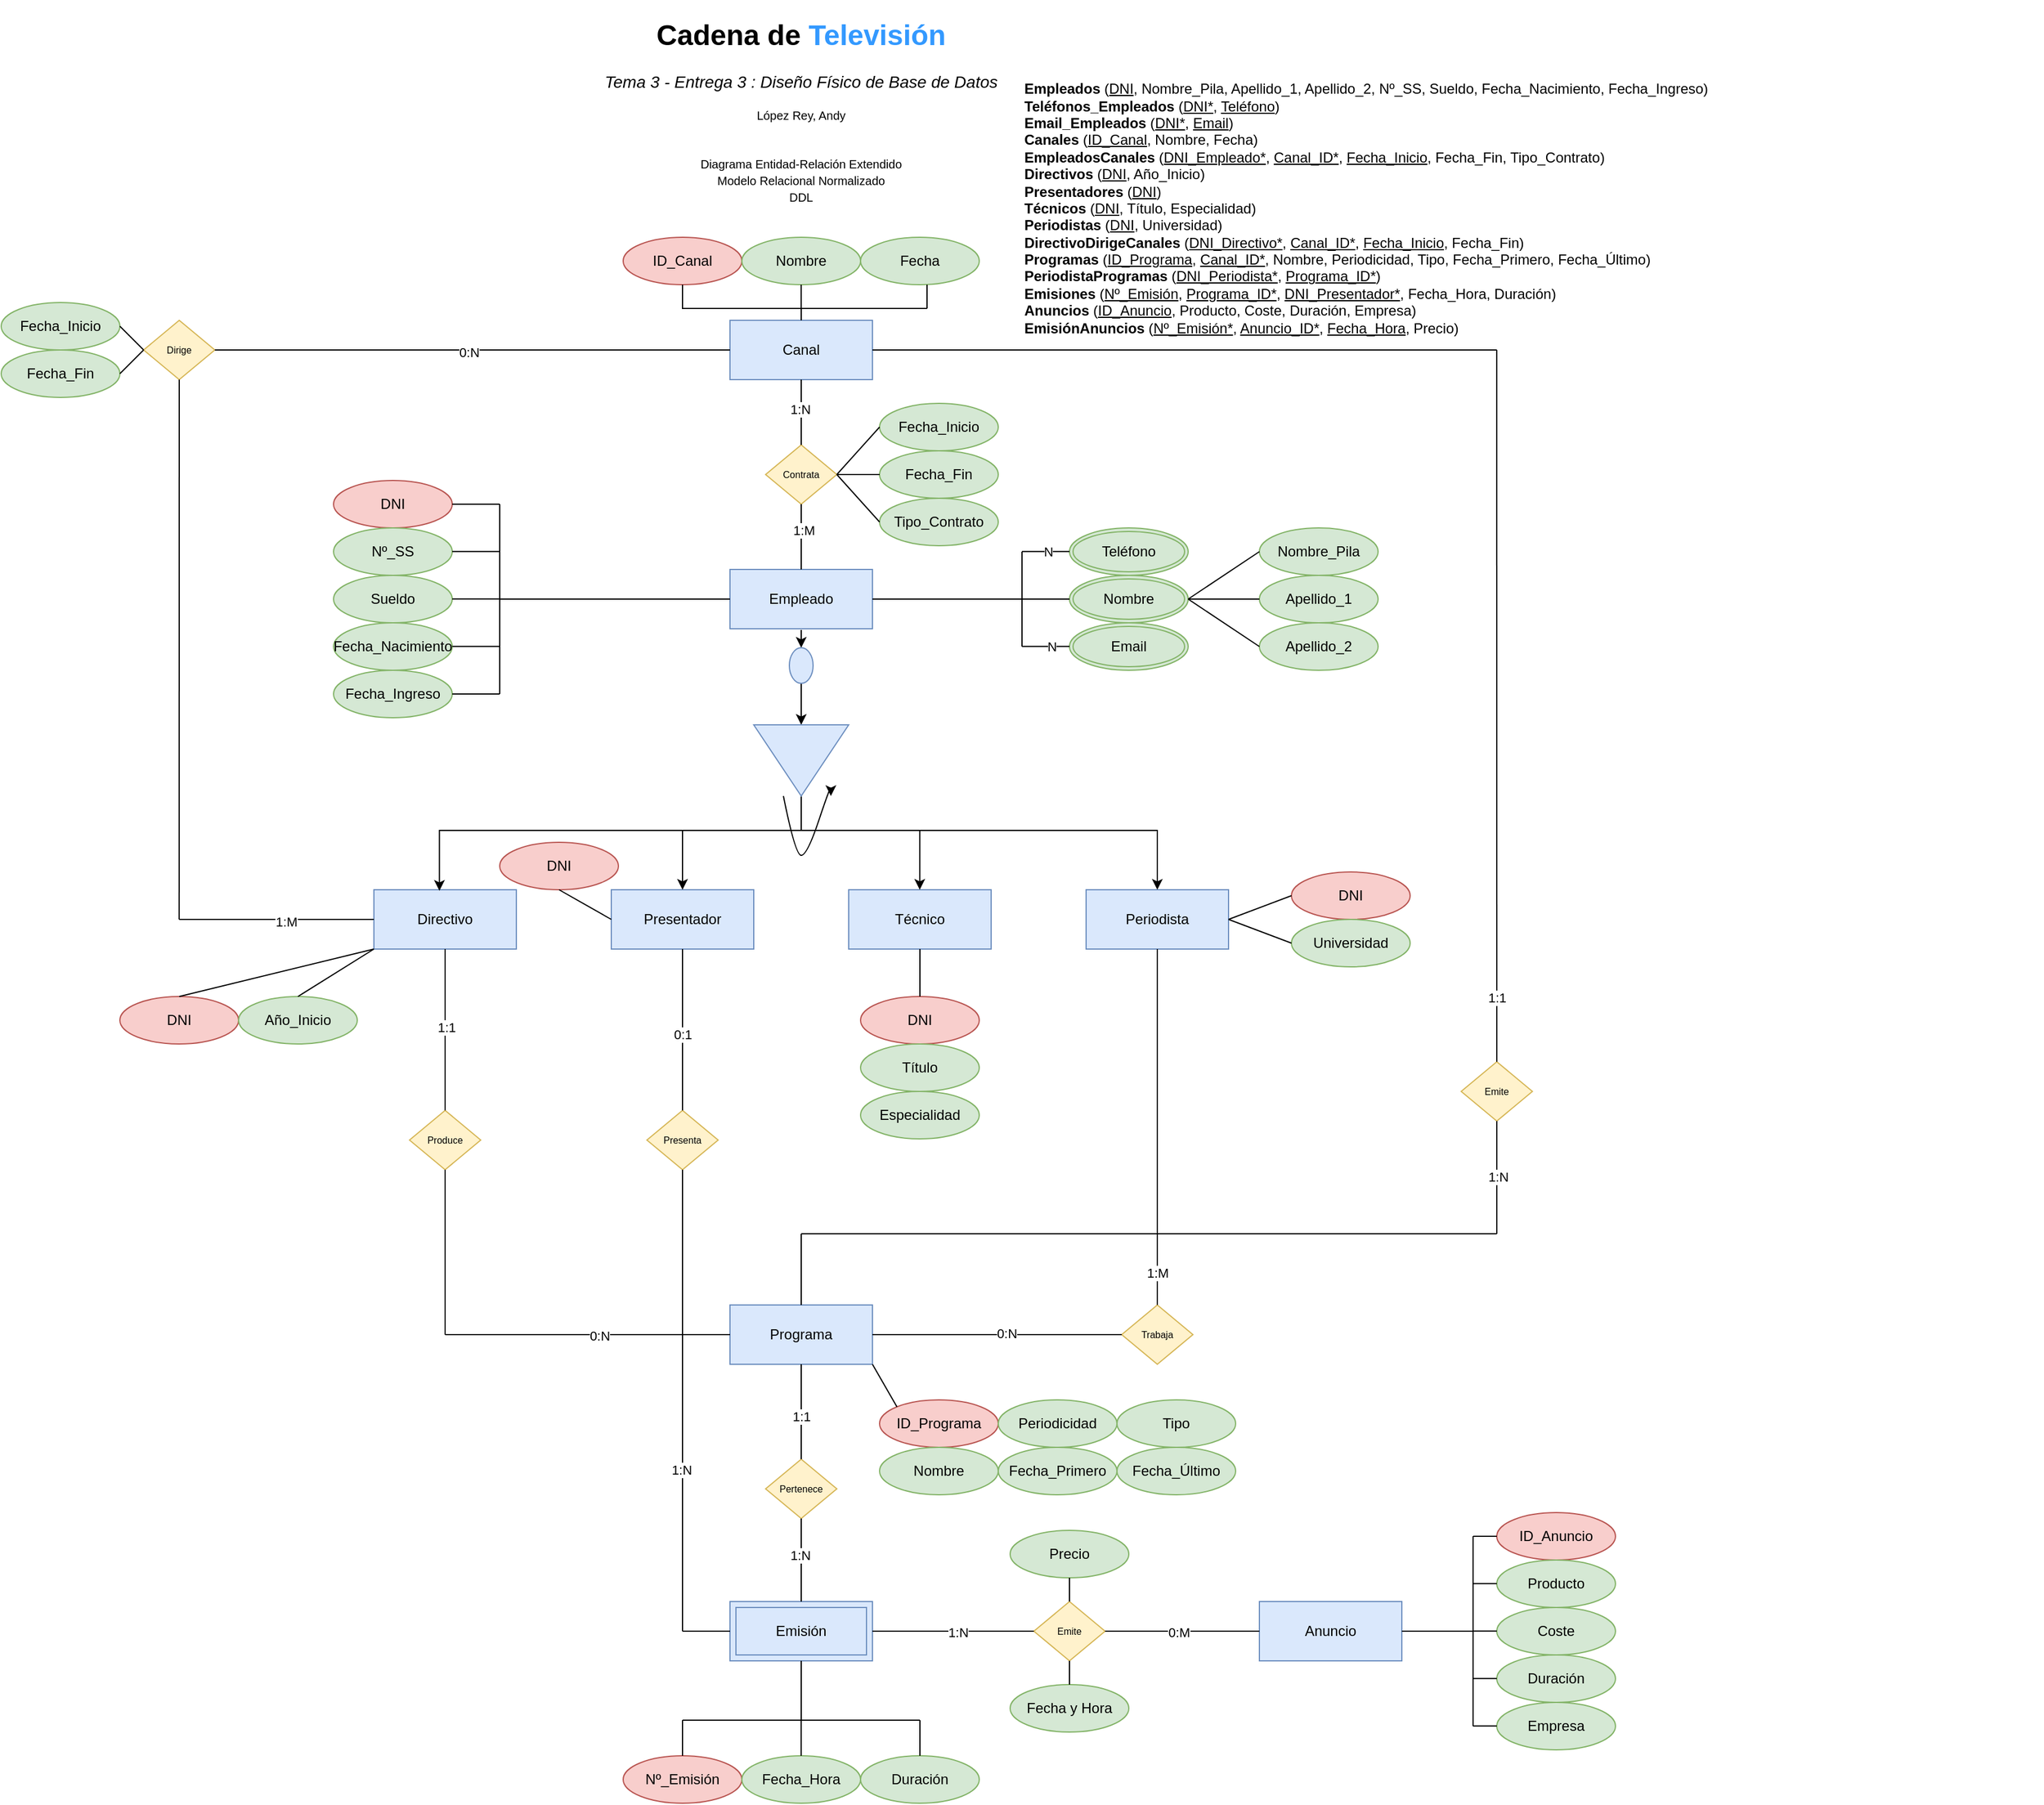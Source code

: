 <mxfile version="23.1.4" type="device">
  <diagram name="Page-1" id="RMpgMSAO8KhYpteEXMV6">
    <mxGraphModel dx="1981" dy="548" grid="1" gridSize="10" guides="1" tooltips="1" connect="1" arrows="1" fold="1" page="1" pageScale="1" pageWidth="827" pageHeight="1169" math="0" shadow="0">
      <root>
        <mxCell id="0" />
        <mxCell id="1" parent="0" />
        <mxCell id="gojzqPuIl76T890AtQHA-1" value="&lt;h1&gt;Cadena de &lt;font color=&quot;#3399ff&quot;&gt;Televisión&lt;/font&gt;&lt;/h1&gt;&lt;div&gt;&lt;i&gt;&lt;font style=&quot;font-size: 14px;&quot;&gt;Tema 3 - Entrega 3 : Diseño Físico de Base de Datos&lt;/font&gt;&lt;/i&gt;&lt;br&gt;&lt;/div&gt;&lt;div&gt;&lt;br&gt;&lt;/div&gt;&lt;div align=&quot;center&quot; style=&quot;font-size: 10px;&quot;&gt;López Rey, Andy&lt;br&gt;&lt;/div&gt;&lt;p&gt;&lt;br&gt;&lt;font style=&quot;font-size: 10px;&quot;&gt;Diagrama Entidad-Relación Extendido&lt;br&gt;Modelo Relacional Normalizado&lt;br&gt;DDL&lt;br&gt;&lt;/font&gt;&lt;/p&gt;&lt;p&gt;&lt;br&gt;&lt;/p&gt;&lt;p&gt;&lt;br&gt;&lt;/p&gt;" style="text;html=1;strokeColor=none;fillColor=none;spacing=5;spacingTop=-20;whiteSpace=wrap;overflow=hidden;rounded=0;align=center;" parent="1" vertex="1">
          <mxGeometry x="214" y="10" width="400" height="170" as="geometry" />
        </mxCell>
        <mxCell id="gojzqPuIl76T890AtQHA-2" value="Directivo" style="html=1;dashed=0;whiteSpace=wrap;fillColor=#dae8fc;strokeColor=#6c8ebf;" parent="1" vertex="1">
          <mxGeometry x="54" y="750" width="120" height="50" as="geometry" />
        </mxCell>
        <mxCell id="gojzqPuIl76T890AtQHA-3" value="Contrata" style="shape=rhombus;html=1;dashed=0;whiteSpace=wrap;perimeter=rhombusPerimeter;fillColor=#fff2cc;strokeColor=#d6b656;fontSize=8;" parent="1" vertex="1">
          <mxGeometry x="384" y="375" width="60" height="50" as="geometry" />
        </mxCell>
        <mxCell id="gojzqPuIl76T890AtQHA-7" value="Empleado" style="html=1;dashed=0;whiteSpace=wrap;fillColor=#dae8fc;strokeColor=#6c8ebf;" parent="1" vertex="1">
          <mxGeometry x="354" y="480" width="120" height="50" as="geometry" />
        </mxCell>
        <mxCell id="gojzqPuIl76T890AtQHA-8" value="Presentador" style="html=1;dashed=0;whiteSpace=wrap;fillColor=#dae8fc;strokeColor=#6c8ebf;" parent="1" vertex="1">
          <mxGeometry x="254" y="750" width="120" height="50" as="geometry" />
        </mxCell>
        <mxCell id="gojzqPuIl76T890AtQHA-9" value="Técnico" style="html=1;dashed=0;whiteSpace=wrap;fillColor=#dae8fc;strokeColor=#6c8ebf;" parent="1" vertex="1">
          <mxGeometry x="454" y="750" width="120" height="50" as="geometry" />
        </mxCell>
        <mxCell id="gojzqPuIl76T890AtQHA-10" value="Periodista" style="html=1;dashed=0;whiteSpace=wrap;fillColor=#dae8fc;strokeColor=#6c8ebf;" parent="1" vertex="1">
          <mxGeometry x="654" y="750" width="120" height="50" as="geometry" />
        </mxCell>
        <mxCell id="gojzqPuIl76T890AtQHA-12" style="edgeStyle=orthogonalEdgeStyle;rounded=0;orthogonalLoop=1;jettySize=auto;html=1;exitX=1;exitY=0.5;exitDx=0;exitDy=0;entryX=0;entryY=0.5;entryDx=0;entryDy=0;" parent="1" source="gojzqPuIl76T890AtQHA-17" target="gojzqPuIl76T890AtQHA-15" edge="1">
          <mxGeometry relative="1" as="geometry" />
        </mxCell>
        <mxCell id="gojzqPuIl76T890AtQHA-13" style="edgeStyle=orthogonalEdgeStyle;rounded=0;orthogonalLoop=1;jettySize=auto;html=1;exitX=1;exitY=0.5;exitDx=0;exitDy=0;entryX=0.5;entryY=0;entryDx=0;entryDy=0;" parent="1" source="gojzqPuIl76T890AtQHA-15" target="gojzqPuIl76T890AtQHA-10" edge="1">
          <mxGeometry relative="1" as="geometry">
            <mxPoint x="494" y="721" as="targetPoint" />
            <Array as="points">
              <mxPoint x="414" y="700" />
              <mxPoint x="714" y="700" />
            </Array>
          </mxGeometry>
        </mxCell>
        <mxCell id="gojzqPuIl76T890AtQHA-14" style="edgeStyle=orthogonalEdgeStyle;rounded=0;orthogonalLoop=1;jettySize=auto;html=1;exitX=1;exitY=0.5;exitDx=0;exitDy=0;entryX=0.46;entryY=0.017;entryDx=0;entryDy=0;entryPerimeter=0;" parent="1" source="gojzqPuIl76T890AtQHA-15" target="gojzqPuIl76T890AtQHA-2" edge="1">
          <mxGeometry relative="1" as="geometry">
            <mxPoint x="334" y="721" as="targetPoint" />
            <Array as="points">
              <mxPoint x="414" y="700" />
              <mxPoint x="109" y="700" />
            </Array>
          </mxGeometry>
        </mxCell>
        <mxCell id="gojzqPuIl76T890AtQHA-15" value="" style="triangle;whiteSpace=wrap;html=1;fillColor=#dae8fc;strokeColor=#6c8ebf;rotation=90;" parent="1" vertex="1">
          <mxGeometry x="384" y="601" width="60" height="80" as="geometry" />
        </mxCell>
        <mxCell id="gojzqPuIl76T890AtQHA-16" value="" style="edgeStyle=orthogonalEdgeStyle;rounded=0;orthogonalLoop=1;jettySize=auto;html=1;exitX=0.5;exitY=1;exitDx=0;exitDy=0;entryX=0;entryY=0.5;entryDx=0;entryDy=0;" parent="1" target="gojzqPuIl76T890AtQHA-17" edge="1">
          <mxGeometry relative="1" as="geometry">
            <mxPoint x="414" y="531" as="sourcePoint" />
            <mxPoint x="414" y="551" as="targetPoint" />
          </mxGeometry>
        </mxCell>
        <mxCell id="gojzqPuIl76T890AtQHA-17" value="" style="ellipse;whiteSpace=wrap;html=1;fillColor=#dae8fc;strokeColor=#6c8ebf;rotation=90;" parent="1" vertex="1">
          <mxGeometry x="399" y="551" width="30" height="20" as="geometry" />
        </mxCell>
        <mxCell id="gojzqPuIl76T890AtQHA-20" value="" style="curved=1;endArrow=classic;html=1;rounded=0;" parent="1" edge="1">
          <mxGeometry width="50" height="50" relative="1" as="geometry">
            <mxPoint x="399" y="671" as="sourcePoint" />
            <mxPoint x="439" y="671" as="targetPoint" />
            <Array as="points">
              <mxPoint x="409" y="721" />
              <mxPoint x="419" y="721" />
              <mxPoint x="439" y="661" />
            </Array>
          </mxGeometry>
        </mxCell>
        <mxCell id="gojzqPuIl76T890AtQHA-31" value="" style="endArrow=classic;html=1;rounded=0;entryX=0.5;entryY=0;entryDx=0;entryDy=0;" parent="1" target="gojzqPuIl76T890AtQHA-8" edge="1">
          <mxGeometry width="50" height="50" relative="1" as="geometry">
            <mxPoint x="314" y="700" as="sourcePoint" />
            <mxPoint x="414" y="690" as="targetPoint" />
          </mxGeometry>
        </mxCell>
        <mxCell id="gojzqPuIl76T890AtQHA-32" value="" style="endArrow=classic;html=1;rounded=0;entryX=0.5;entryY=0;entryDx=0;entryDy=0;" parent="1" edge="1">
          <mxGeometry width="50" height="50" relative="1" as="geometry">
            <mxPoint x="513.86" y="700" as="sourcePoint" />
            <mxPoint x="513.86" y="750" as="targetPoint" />
          </mxGeometry>
        </mxCell>
        <mxCell id="gojzqPuIl76T890AtQHA-33" value="Canal" style="html=1;dashed=0;whiteSpace=wrap;fillColor=#dae8fc;strokeColor=#6c8ebf;" parent="1" vertex="1">
          <mxGeometry x="354" y="270" width="120" height="50" as="geometry" />
        </mxCell>
        <mxCell id="gojzqPuIl76T890AtQHA-34" value="" style="endArrow=none;html=1;rounded=0;exitX=0.5;exitY=1;exitDx=0;exitDy=0;entryX=0.5;entryY=0;entryDx=0;entryDy=0;" parent="1" source="gojzqPuIl76T890AtQHA-33" target="gojzqPuIl76T890AtQHA-3" edge="1">
          <mxGeometry relative="1" as="geometry">
            <mxPoint x="404" y="550" as="sourcePoint" />
            <mxPoint x="564" y="550" as="targetPoint" />
          </mxGeometry>
        </mxCell>
        <mxCell id="gojzqPuIl76T890AtQHA-46" value="1:N" style="edgeLabel;html=1;align=center;verticalAlign=middle;resizable=0;points=[];" parent="gojzqPuIl76T890AtQHA-34" vertex="1" connectable="0">
          <mxGeometry x="-0.086" y="-1" relative="1" as="geometry">
            <mxPoint as="offset" />
          </mxGeometry>
        </mxCell>
        <mxCell id="gojzqPuIl76T890AtQHA-35" value="" style="endArrow=none;html=1;rounded=0;exitX=0.5;exitY=0;exitDx=0;exitDy=0;entryX=0.5;entryY=1;entryDx=0;entryDy=0;" parent="1" source="gojzqPuIl76T890AtQHA-7" target="gojzqPuIl76T890AtQHA-3" edge="1">
          <mxGeometry relative="1" as="geometry">
            <mxPoint x="424" y="330" as="sourcePoint" />
            <mxPoint x="424" y="385" as="targetPoint" />
          </mxGeometry>
        </mxCell>
        <mxCell id="gojzqPuIl76T890AtQHA-47" value="1:M" style="edgeLabel;html=1;align=center;verticalAlign=middle;resizable=0;points=[];" parent="gojzqPuIl76T890AtQHA-35" vertex="1" connectable="0">
          <mxGeometry x="0.216" y="-2" relative="1" as="geometry">
            <mxPoint as="offset" />
          </mxGeometry>
        </mxCell>
        <mxCell id="gojzqPuIl76T890AtQHA-36" value="ID_Canal" style="ellipse;whiteSpace=wrap;html=1;align=center;fillColor=#f8cecc;strokeColor=#b85450;" parent="1" vertex="1">
          <mxGeometry x="264" y="200" width="100" height="40" as="geometry" />
        </mxCell>
        <mxCell id="gojzqPuIl76T890AtQHA-37" value="Nombre" style="ellipse;whiteSpace=wrap;html=1;align=center;fillColor=#d5e8d4;strokeColor=#82b366;" parent="1" vertex="1">
          <mxGeometry x="364" y="200" width="100" height="40" as="geometry" />
        </mxCell>
        <mxCell id="gojzqPuIl76T890AtQHA-38" value="Fecha" style="ellipse;whiteSpace=wrap;html=1;align=center;fillColor=#d5e8d4;strokeColor=#82b366;" parent="1" vertex="1">
          <mxGeometry x="464" y="200" width="100" height="40" as="geometry" />
        </mxCell>
        <mxCell id="gojzqPuIl76T890AtQHA-48" value="Fecha_Inicio" style="ellipse;whiteSpace=wrap;html=1;align=center;fillColor=#d5e8d4;strokeColor=#82b366;" parent="1" vertex="1">
          <mxGeometry x="480" y="340" width="100" height="40" as="geometry" />
        </mxCell>
        <mxCell id="gojzqPuIl76T890AtQHA-49" value="Fecha_Fin" style="ellipse;whiteSpace=wrap;html=1;align=center;fillColor=#d5e8d4;strokeColor=#82b366;" parent="1" vertex="1">
          <mxGeometry x="480" y="380" width="100" height="40" as="geometry" />
        </mxCell>
        <mxCell id="gojzqPuIl76T890AtQHA-50" value="Tipo_Contrato" style="ellipse;whiteSpace=wrap;html=1;align=center;fillColor=#d5e8d4;strokeColor=#82b366;" parent="1" vertex="1">
          <mxGeometry x="480" y="420" width="100" height="40" as="geometry" />
        </mxCell>
        <mxCell id="gojzqPuIl76T890AtQHA-51" value="" style="endArrow=none;html=1;rounded=0;exitX=1;exitY=0.5;exitDx=0;exitDy=0;entryX=0;entryY=0.5;entryDx=0;entryDy=0;" parent="1" source="gojzqPuIl76T890AtQHA-3" target="gojzqPuIl76T890AtQHA-48" edge="1">
          <mxGeometry relative="1" as="geometry">
            <mxPoint x="360" y="420" as="sourcePoint" />
            <mxPoint x="520" y="420" as="targetPoint" />
          </mxGeometry>
        </mxCell>
        <mxCell id="gojzqPuIl76T890AtQHA-52" value="" style="endArrow=none;html=1;rounded=0;exitX=1;exitY=0.5;exitDx=0;exitDy=0;" parent="1" source="gojzqPuIl76T890AtQHA-3" target="gojzqPuIl76T890AtQHA-49" edge="1">
          <mxGeometry relative="1" as="geometry">
            <mxPoint x="454" y="410" as="sourcePoint" />
            <mxPoint x="530" y="430" as="targetPoint" />
          </mxGeometry>
        </mxCell>
        <mxCell id="gojzqPuIl76T890AtQHA-53" value="" style="endArrow=none;html=1;rounded=0;exitX=1;exitY=0.5;exitDx=0;exitDy=0;entryX=0;entryY=0.5;entryDx=0;entryDy=0;" parent="1" source="gojzqPuIl76T890AtQHA-3" target="gojzqPuIl76T890AtQHA-50" edge="1">
          <mxGeometry relative="1" as="geometry">
            <mxPoint x="454" y="410" as="sourcePoint" />
            <mxPoint x="460" y="450" as="targetPoint" />
          </mxGeometry>
        </mxCell>
        <mxCell id="gojzqPuIl76T890AtQHA-55" value="Teléfono" style="ellipse;shape=doubleEllipse;margin=3;whiteSpace=wrap;html=1;align=center;fillColor=#d5e8d4;strokeColor=#82b366;" parent="1" vertex="1">
          <mxGeometry x="640" y="445" width="100" height="40" as="geometry" />
        </mxCell>
        <mxCell id="gojzqPuIl76T890AtQHA-56" value="Email" style="ellipse;shape=doubleEllipse;margin=3;whiteSpace=wrap;html=1;align=center;fillColor=#d5e8d4;strokeColor=#82b366;" parent="1" vertex="1">
          <mxGeometry x="640" y="525" width="100" height="40" as="geometry" />
        </mxCell>
        <mxCell id="gojzqPuIl76T890AtQHA-57" value="" style="endArrow=none;html=1;rounded=0;exitX=1;exitY=0.5;exitDx=0;exitDy=0;" parent="1" source="gojzqPuIl76T890AtQHA-7" edge="1">
          <mxGeometry relative="1" as="geometry">
            <mxPoint x="470" y="540" as="sourcePoint" />
            <mxPoint x="600" y="505" as="targetPoint" />
          </mxGeometry>
        </mxCell>
        <mxCell id="gojzqPuIl76T890AtQHA-60" value="" style="endArrow=none;html=1;rounded=0;entryX=0;entryY=0.5;entryDx=0;entryDy=0;" parent="1" edge="1">
          <mxGeometry relative="1" as="geometry">
            <mxPoint x="600" y="544.92" as="sourcePoint" />
            <mxPoint x="640" y="544.92" as="targetPoint" />
          </mxGeometry>
        </mxCell>
        <mxCell id="t28cpPIC2JJcmG-2koTV-3" value="N" style="edgeLabel;html=1;align=center;verticalAlign=middle;resizable=0;points=[];" parent="gojzqPuIl76T890AtQHA-60" vertex="1" connectable="0">
          <mxGeometry x="0.217" relative="1" as="geometry">
            <mxPoint as="offset" />
          </mxGeometry>
        </mxCell>
        <mxCell id="gojzqPuIl76T890AtQHA-63" value="" style="endArrow=none;html=1;rounded=0;" parent="1" edge="1">
          <mxGeometry relative="1" as="geometry">
            <mxPoint x="600" y="465" as="sourcePoint" />
            <mxPoint x="600" y="545" as="targetPoint" />
          </mxGeometry>
        </mxCell>
        <mxCell id="gojzqPuIl76T890AtQHA-65" value="" style="endArrow=none;html=1;rounded=0;entryX=0;entryY=0.5;entryDx=0;entryDy=0;" parent="1" edge="1">
          <mxGeometry relative="1" as="geometry">
            <mxPoint x="600" y="464.92" as="sourcePoint" />
            <mxPoint x="640" y="464.92" as="targetPoint" />
          </mxGeometry>
        </mxCell>
        <mxCell id="t28cpPIC2JJcmG-2koTV-2" value="N" style="edgeLabel;html=1;align=center;verticalAlign=middle;resizable=0;points=[];" parent="gojzqPuIl76T890AtQHA-65" vertex="1" connectable="0">
          <mxGeometry x="0.083" relative="1" as="geometry">
            <mxPoint as="offset" />
          </mxGeometry>
        </mxCell>
        <mxCell id="gojzqPuIl76T890AtQHA-66" value="DNI" style="ellipse;whiteSpace=wrap;html=1;align=center;fillColor=#f8cecc;strokeColor=#b85450;" parent="1" vertex="1">
          <mxGeometry x="20" y="405" width="100" height="40" as="geometry" />
        </mxCell>
        <mxCell id="gojzqPuIl76T890AtQHA-67" value="Nº_SS" style="ellipse;whiteSpace=wrap;html=1;align=center;fillColor=#d5e8d4;strokeColor=#82b366;" parent="1" vertex="1">
          <mxGeometry x="20" y="445" width="100" height="40" as="geometry" />
        </mxCell>
        <mxCell id="gojzqPuIl76T890AtQHA-68" value="Fecha_Ingreso" style="ellipse;whiteSpace=wrap;html=1;align=center;fillColor=#d5e8d4;strokeColor=#82b366;" parent="1" vertex="1">
          <mxGeometry x="20" y="565" width="100" height="40" as="geometry" />
        </mxCell>
        <mxCell id="gojzqPuIl76T890AtQHA-69" value="Nombre" style="ellipse;shape=doubleEllipse;margin=3;whiteSpace=wrap;html=1;align=center;fillColor=#d5e8d4;strokeColor=#82b366;" parent="1" vertex="1">
          <mxGeometry x="640" y="485" width="100" height="40" as="geometry" />
        </mxCell>
        <mxCell id="gojzqPuIl76T890AtQHA-70" value="" style="endArrow=none;html=1;rounded=0;entryX=0;entryY=0.5;entryDx=0;entryDy=0;" parent="1" target="gojzqPuIl76T890AtQHA-69" edge="1">
          <mxGeometry relative="1" as="geometry">
            <mxPoint x="600" y="505" as="sourcePoint" />
            <mxPoint x="610" y="515" as="targetPoint" />
          </mxGeometry>
        </mxCell>
        <mxCell id="gojzqPuIl76T890AtQHA-71" value="Sueldo" style="ellipse;whiteSpace=wrap;html=1;align=center;fillColor=#d5e8d4;strokeColor=#82b366;" parent="1" vertex="1">
          <mxGeometry x="20" y="485" width="100" height="40" as="geometry" />
        </mxCell>
        <mxCell id="gojzqPuIl76T890AtQHA-72" value="Fecha_Nacimiento" style="ellipse;whiteSpace=wrap;html=1;align=center;fillColor=#d5e8d4;strokeColor=#82b366;" parent="1" vertex="1">
          <mxGeometry x="20" y="525" width="100" height="40" as="geometry" />
        </mxCell>
        <mxCell id="gojzqPuIl76T890AtQHA-73" value="Nombre_Pila" style="ellipse;whiteSpace=wrap;html=1;align=center;fillColor=#d5e8d4;strokeColor=#82b366;" parent="1" vertex="1">
          <mxGeometry x="800" y="445" width="100" height="40" as="geometry" />
        </mxCell>
        <mxCell id="gojzqPuIl76T890AtQHA-74" value="Apellido_1" style="ellipse;whiteSpace=wrap;html=1;align=center;fillColor=#d5e8d4;strokeColor=#82b366;" parent="1" vertex="1">
          <mxGeometry x="800" y="485" width="100" height="40" as="geometry" />
        </mxCell>
        <mxCell id="gojzqPuIl76T890AtQHA-75" value="Apellido_2" style="ellipse;whiteSpace=wrap;html=1;align=center;fillColor=#d5e8d4;strokeColor=#82b366;" parent="1" vertex="1">
          <mxGeometry x="800" y="525" width="100" height="40" as="geometry" />
        </mxCell>
        <mxCell id="gojzqPuIl76T890AtQHA-76" value="" style="endArrow=none;html=1;rounded=0;exitX=1;exitY=0.5;exitDx=0;exitDy=0;entryX=0;entryY=0.5;entryDx=0;entryDy=0;" parent="1" source="gojzqPuIl76T890AtQHA-69" target="gojzqPuIl76T890AtQHA-73" edge="1">
          <mxGeometry relative="1" as="geometry">
            <mxPoint x="660" y="520" as="sourcePoint" />
            <mxPoint x="820" y="520" as="targetPoint" />
          </mxGeometry>
        </mxCell>
        <mxCell id="gojzqPuIl76T890AtQHA-77" value="" style="endArrow=none;html=1;rounded=0;exitX=1;exitY=0.5;exitDx=0;exitDy=0;entryX=0;entryY=0.5;entryDx=0;entryDy=0;" parent="1" source="gojzqPuIl76T890AtQHA-69" target="gojzqPuIl76T890AtQHA-74" edge="1">
          <mxGeometry relative="1" as="geometry">
            <mxPoint x="750" y="515" as="sourcePoint" />
            <mxPoint x="810" y="475" as="targetPoint" />
          </mxGeometry>
        </mxCell>
        <mxCell id="gojzqPuIl76T890AtQHA-78" value="" style="endArrow=none;html=1;rounded=0;exitX=1;exitY=0.5;exitDx=0;exitDy=0;entryX=0;entryY=0.5;entryDx=0;entryDy=0;" parent="1" source="gojzqPuIl76T890AtQHA-69" target="gojzqPuIl76T890AtQHA-75" edge="1">
          <mxGeometry relative="1" as="geometry">
            <mxPoint x="750" y="515" as="sourcePoint" />
            <mxPoint x="810" y="515" as="targetPoint" />
          </mxGeometry>
        </mxCell>
        <mxCell id="gojzqPuIl76T890AtQHA-79" value="" style="endArrow=none;html=1;rounded=0;entryX=0;entryY=0.5;entryDx=0;entryDy=0;" parent="1" target="gojzqPuIl76T890AtQHA-7" edge="1">
          <mxGeometry relative="1" as="geometry">
            <mxPoint x="160" y="505" as="sourcePoint" />
            <mxPoint x="340" y="504.92" as="targetPoint" />
          </mxGeometry>
        </mxCell>
        <mxCell id="gojzqPuIl76T890AtQHA-82" value="" style="endArrow=none;html=1;rounded=0;" parent="1" edge="1">
          <mxGeometry relative="1" as="geometry">
            <mxPoint x="160" y="425" as="sourcePoint" />
            <mxPoint x="160" y="585" as="targetPoint" />
          </mxGeometry>
        </mxCell>
        <mxCell id="gojzqPuIl76T890AtQHA-83" value="" style="endArrow=none;html=1;rounded=0;exitX=1;exitY=0.5;exitDx=0;exitDy=0;" parent="1" source="gojzqPuIl76T890AtQHA-66" edge="1">
          <mxGeometry relative="1" as="geometry">
            <mxPoint x="80" y="540" as="sourcePoint" />
            <mxPoint x="160" y="425" as="targetPoint" />
          </mxGeometry>
        </mxCell>
        <mxCell id="gojzqPuIl76T890AtQHA-84" value="" style="endArrow=none;html=1;rounded=0;exitX=1;exitY=0.5;exitDx=0;exitDy=0;" parent="1" edge="1">
          <mxGeometry relative="1" as="geometry">
            <mxPoint x="120" y="464.86" as="sourcePoint" />
            <mxPoint x="160" y="464.86" as="targetPoint" />
          </mxGeometry>
        </mxCell>
        <mxCell id="gojzqPuIl76T890AtQHA-85" value="" style="endArrow=none;html=1;rounded=0;exitX=1;exitY=0.5;exitDx=0;exitDy=0;" parent="1" edge="1">
          <mxGeometry relative="1" as="geometry">
            <mxPoint x="120" y="504.86" as="sourcePoint" />
            <mxPoint x="160" y="504.86" as="targetPoint" />
          </mxGeometry>
        </mxCell>
        <mxCell id="gojzqPuIl76T890AtQHA-86" value="" style="endArrow=none;html=1;rounded=0;exitX=1;exitY=0.5;exitDx=0;exitDy=0;" parent="1" edge="1">
          <mxGeometry relative="1" as="geometry">
            <mxPoint x="120" y="544.86" as="sourcePoint" />
            <mxPoint x="160" y="544.86" as="targetPoint" />
          </mxGeometry>
        </mxCell>
        <mxCell id="gojzqPuIl76T890AtQHA-87" value="" style="endArrow=none;html=1;rounded=0;exitX=1;exitY=0.5;exitDx=0;exitDy=0;" parent="1" source="gojzqPuIl76T890AtQHA-68" edge="1">
          <mxGeometry relative="1" as="geometry">
            <mxPoint x="150" y="584" as="sourcePoint" />
            <mxPoint x="160" y="585" as="targetPoint" />
          </mxGeometry>
        </mxCell>
        <mxCell id="gojzqPuIl76T890AtQHA-88" value="DNI" style="ellipse;whiteSpace=wrap;html=1;align=center;fillColor=#f8cecc;strokeColor=#b85450;" parent="1" vertex="1">
          <mxGeometry x="-160" y="840" width="100" height="40" as="geometry" />
        </mxCell>
        <mxCell id="gojzqPuIl76T890AtQHA-89" value="Año_Inicio" style="ellipse;whiteSpace=wrap;html=1;align=center;fillColor=#d5e8d4;strokeColor=#82b366;" parent="1" vertex="1">
          <mxGeometry x="-60" y="840" width="100" height="40" as="geometry" />
        </mxCell>
        <mxCell id="gojzqPuIl76T890AtQHA-90" value="DNI" style="ellipse;whiteSpace=wrap;html=1;align=center;fillColor=#f8cecc;strokeColor=#b85450;" parent="1" vertex="1">
          <mxGeometry x="827" y="735" width="100" height="40" as="geometry" />
        </mxCell>
        <mxCell id="gojzqPuIl76T890AtQHA-91" value="Universidad" style="ellipse;whiteSpace=wrap;html=1;align=center;fillColor=#d5e8d4;strokeColor=#82b366;" parent="1" vertex="1">
          <mxGeometry x="827" y="775" width="100" height="40" as="geometry" />
        </mxCell>
        <mxCell id="gojzqPuIl76T890AtQHA-92" value="DNI" style="ellipse;whiteSpace=wrap;html=1;align=center;fillColor=#f8cecc;strokeColor=#b85450;" parent="1" vertex="1">
          <mxGeometry x="160" y="710" width="100" height="40" as="geometry" />
        </mxCell>
        <mxCell id="gojzqPuIl76T890AtQHA-94" value="DNI" style="ellipse;whiteSpace=wrap;html=1;align=center;fillColor=#f8cecc;strokeColor=#b85450;" parent="1" vertex="1">
          <mxGeometry x="464" y="840" width="100" height="40" as="geometry" />
        </mxCell>
        <mxCell id="gojzqPuIl76T890AtQHA-95" value="Título" style="ellipse;whiteSpace=wrap;html=1;align=center;fillColor=#d5e8d4;strokeColor=#82b366;" parent="1" vertex="1">
          <mxGeometry x="464" y="880" width="100" height="40" as="geometry" />
        </mxCell>
        <mxCell id="gojzqPuIl76T890AtQHA-96" value="" style="endArrow=none;html=1;rounded=0;exitX=0.5;exitY=0;exitDx=0;exitDy=0;entryX=0;entryY=1;entryDx=0;entryDy=0;" parent="1" source="gojzqPuIl76T890AtQHA-88" target="gojzqPuIl76T890AtQHA-2" edge="1">
          <mxGeometry relative="1" as="geometry">
            <mxPoint x="-60" y="800" as="sourcePoint" />
            <mxPoint x="-40" y="800" as="targetPoint" />
          </mxGeometry>
        </mxCell>
        <mxCell id="gojzqPuIl76T890AtQHA-97" value="" style="endArrow=none;html=1;rounded=0;exitX=0.5;exitY=0;exitDx=0;exitDy=0;entryX=0;entryY=1;entryDx=0;entryDy=0;" parent="1" source="gojzqPuIl76T890AtQHA-89" target="gojzqPuIl76T890AtQHA-2" edge="1">
          <mxGeometry relative="1" as="geometry">
            <mxPoint x="10" y="765" as="sourcePoint" />
            <mxPoint x="64" y="785" as="targetPoint" />
          </mxGeometry>
        </mxCell>
        <mxCell id="gojzqPuIl76T890AtQHA-99" value="" style="endArrow=none;html=1;rounded=0;exitX=0.5;exitY=1;exitDx=0;exitDy=0;entryX=0;entryY=0.5;entryDx=0;entryDy=0;" parent="1" source="gojzqPuIl76T890AtQHA-92" target="gojzqPuIl76T890AtQHA-8" edge="1">
          <mxGeometry relative="1" as="geometry">
            <mxPoint x="220" y="825" as="sourcePoint" />
            <mxPoint x="264" y="785" as="targetPoint" />
          </mxGeometry>
        </mxCell>
        <mxCell id="gojzqPuIl76T890AtQHA-102" value="" style="endArrow=none;html=1;rounded=0;exitX=1;exitY=0.5;exitDx=0;exitDy=0;entryX=0;entryY=0.5;entryDx=0;entryDy=0;" parent="1" source="gojzqPuIl76T890AtQHA-10" target="gojzqPuIl76T890AtQHA-90" edge="1">
          <mxGeometry relative="1" as="geometry">
            <mxPoint x="594" y="795" as="sourcePoint" />
            <mxPoint x="644" y="770" as="targetPoint" />
          </mxGeometry>
        </mxCell>
        <mxCell id="gojzqPuIl76T890AtQHA-103" value="" style="endArrow=none;html=1;rounded=0;exitX=1;exitY=0.5;exitDx=0;exitDy=0;entryX=0;entryY=0.5;entryDx=0;entryDy=0;" parent="1" source="gojzqPuIl76T890AtQHA-10" target="gojzqPuIl76T890AtQHA-91" edge="1">
          <mxGeometry relative="1" as="geometry">
            <mxPoint x="784" y="785" as="sourcePoint" />
            <mxPoint x="837" y="765" as="targetPoint" />
          </mxGeometry>
        </mxCell>
        <mxCell id="gojzqPuIl76T890AtQHA-104" value="" style="endArrow=none;html=1;rounded=0;entryX=0.5;entryY=0;entryDx=0;entryDy=0;" parent="1" target="gojzqPuIl76T890AtQHA-33" edge="1">
          <mxGeometry relative="1" as="geometry">
            <mxPoint x="414" y="260" as="sourcePoint" />
            <mxPoint x="510" y="270" as="targetPoint" />
          </mxGeometry>
        </mxCell>
        <mxCell id="gojzqPuIl76T890AtQHA-106" value="" style="endArrow=none;html=1;rounded=0;exitX=0.5;exitY=1;exitDx=0;exitDy=0;" parent="1" source="gojzqPuIl76T890AtQHA-36" edge="1">
          <mxGeometry relative="1" as="geometry">
            <mxPoint x="424" y="270" as="sourcePoint" />
            <mxPoint x="314" y="260" as="targetPoint" />
          </mxGeometry>
        </mxCell>
        <mxCell id="gojzqPuIl76T890AtQHA-107" value="" style="endArrow=none;html=1;rounded=0;exitX=0.5;exitY=1;exitDx=0;exitDy=0;" parent="1" edge="1">
          <mxGeometry relative="1" as="geometry">
            <mxPoint x="413.93" y="240" as="sourcePoint" />
            <mxPoint x="413.93" y="260" as="targetPoint" />
          </mxGeometry>
        </mxCell>
        <mxCell id="gojzqPuIl76T890AtQHA-108" value="" style="endArrow=none;html=1;rounded=0;exitX=0.5;exitY=1;exitDx=0;exitDy=0;" parent="1" edge="1">
          <mxGeometry relative="1" as="geometry">
            <mxPoint x="520" y="240" as="sourcePoint" />
            <mxPoint x="520" y="260" as="targetPoint" />
          </mxGeometry>
        </mxCell>
        <mxCell id="gojzqPuIl76T890AtQHA-109" value="" style="endArrow=none;html=1;rounded=0;" parent="1" edge="1">
          <mxGeometry relative="1" as="geometry">
            <mxPoint x="313.5" y="260" as="sourcePoint" />
            <mxPoint x="520" y="260" as="targetPoint" />
          </mxGeometry>
        </mxCell>
        <mxCell id="gojzqPuIl76T890AtQHA-110" value="Dirige" style="shape=rhombus;html=1;dashed=0;whiteSpace=wrap;perimeter=rhombusPerimeter;fillColor=#fff2cc;strokeColor=#d6b656;fontSize=8;" parent="1" vertex="1">
          <mxGeometry x="-140" y="270" width="60" height="50" as="geometry" />
        </mxCell>
        <mxCell id="gojzqPuIl76T890AtQHA-112" value="" style="endArrow=none;html=1;rounded=0;exitX=0.5;exitY=1;exitDx=0;exitDy=0;" parent="1" source="gojzqPuIl76T890AtQHA-110" edge="1">
          <mxGeometry relative="1" as="geometry">
            <mxPoint x="-110.08" y="325" as="sourcePoint" />
            <mxPoint x="-110.08" y="775" as="targetPoint" />
          </mxGeometry>
        </mxCell>
        <mxCell id="gojzqPuIl76T890AtQHA-113" value="" style="endArrow=none;html=1;rounded=0;entryX=0;entryY=0.5;entryDx=0;entryDy=0;exitX=1;exitY=0.5;exitDx=0;exitDy=0;" parent="1" source="gojzqPuIl76T890AtQHA-110" target="gojzqPuIl76T890AtQHA-33" edge="1">
          <mxGeometry relative="1" as="geometry">
            <mxPoint x="40" y="430" as="sourcePoint" />
            <mxPoint x="200" y="430" as="targetPoint" />
          </mxGeometry>
        </mxCell>
        <mxCell id="gojzqPuIl76T890AtQHA-118" value="0:N" style="edgeLabel;html=1;align=center;verticalAlign=middle;resizable=0;points=[];" parent="gojzqPuIl76T890AtQHA-113" vertex="1" connectable="0">
          <mxGeometry x="-0.014" y="-2" relative="1" as="geometry">
            <mxPoint as="offset" />
          </mxGeometry>
        </mxCell>
        <mxCell id="gojzqPuIl76T890AtQHA-117" value="" style="endArrow=none;html=1;rounded=0;entryX=0;entryY=0.5;entryDx=0;entryDy=0;" parent="1" target="gojzqPuIl76T890AtQHA-2" edge="1">
          <mxGeometry relative="1" as="geometry">
            <mxPoint x="-110" y="775" as="sourcePoint" />
            <mxPoint x="180" y="710" as="targetPoint" />
          </mxGeometry>
        </mxCell>
        <mxCell id="gojzqPuIl76T890AtQHA-119" value="1:M" style="edgeLabel;html=1;align=center;verticalAlign=middle;resizable=0;points=[];" parent="gojzqPuIl76T890AtQHA-117" vertex="1" connectable="0">
          <mxGeometry x="0.093" y="-2" relative="1" as="geometry">
            <mxPoint as="offset" />
          </mxGeometry>
        </mxCell>
        <mxCell id="gojzqPuIl76T890AtQHA-120" value="Especialidad" style="ellipse;whiteSpace=wrap;html=1;align=center;fillColor=#d5e8d4;strokeColor=#82b366;" parent="1" vertex="1">
          <mxGeometry x="464" y="920" width="100" height="40" as="geometry" />
        </mxCell>
        <mxCell id="gojzqPuIl76T890AtQHA-121" value="Produce" style="shape=rhombus;html=1;dashed=0;whiteSpace=wrap;perimeter=rhombusPerimeter;fillColor=#fff2cc;strokeColor=#d6b656;fontSize=8;" parent="1" vertex="1">
          <mxGeometry x="84" y="936" width="60" height="50" as="geometry" />
        </mxCell>
        <mxCell id="gojzqPuIl76T890AtQHA-122" value="Programa" style="html=1;dashed=0;whiteSpace=wrap;fillColor=#dae8fc;strokeColor=#6c8ebf;" parent="1" vertex="1">
          <mxGeometry x="354" y="1100" width="120" height="50" as="geometry" />
        </mxCell>
        <mxCell id="gojzqPuIl76T890AtQHA-123" value="Anuncio" style="html=1;dashed=0;whiteSpace=wrap;fillColor=#dae8fc;strokeColor=#6c8ebf;" parent="1" vertex="1">
          <mxGeometry x="800" y="1350" width="120" height="50" as="geometry" />
        </mxCell>
        <mxCell id="gojzqPuIl76T890AtQHA-124" value="Emisión" style="shape=ext;margin=3;double=1;whiteSpace=wrap;html=1;align=center;fillColor=#dae8fc;strokeColor=#6c8ebf;" parent="1" vertex="1">
          <mxGeometry x="354" y="1350" width="120" height="50" as="geometry" />
        </mxCell>
        <mxCell id="gojzqPuIl76T890AtQHA-125" value="" style="endArrow=none;html=1;rounded=0;exitX=1;exitY=0.5;exitDx=0;exitDy=0;" parent="1" source="gojzqPuIl76T890AtQHA-33" edge="1">
          <mxGeometry relative="1" as="geometry">
            <mxPoint x="460" y="400" as="sourcePoint" />
            <mxPoint x="1000" y="295" as="targetPoint" />
          </mxGeometry>
        </mxCell>
        <mxCell id="gojzqPuIl76T890AtQHA-127" value="Emite" style="shape=rhombus;html=1;dashed=0;whiteSpace=wrap;perimeter=rhombusPerimeter;fillColor=#fff2cc;strokeColor=#d6b656;fontSize=8;" parent="1" vertex="1">
          <mxGeometry x="970" y="895" width="60" height="50" as="geometry" />
        </mxCell>
        <mxCell id="gojzqPuIl76T890AtQHA-128" value="" style="endArrow=none;html=1;rounded=0;exitX=0.5;exitY=0;exitDx=0;exitDy=0;" parent="1" source="gojzqPuIl76T890AtQHA-127" edge="1">
          <mxGeometry relative="1" as="geometry">
            <mxPoint x="999.94" y="335" as="sourcePoint" />
            <mxPoint x="999.94" y="295" as="targetPoint" />
          </mxGeometry>
        </mxCell>
        <mxCell id="gojzqPuIl76T890AtQHA-157" value="1:1" style="edgeLabel;html=1;align=center;verticalAlign=middle;resizable=0;points=[];" parent="gojzqPuIl76T890AtQHA-128" vertex="1" connectable="0">
          <mxGeometry x="-0.818" relative="1" as="geometry">
            <mxPoint as="offset" />
          </mxGeometry>
        </mxCell>
        <mxCell id="gojzqPuIl76T890AtQHA-129" value="" style="endArrow=none;html=1;rounded=0;exitX=0.5;exitY=1;exitDx=0;exitDy=0;entryX=0.5;entryY=0;entryDx=0;entryDy=0;" parent="1" source="gojzqPuIl76T890AtQHA-2" target="gojzqPuIl76T890AtQHA-121" edge="1">
          <mxGeometry relative="1" as="geometry">
            <mxPoint x="140" y="980" as="sourcePoint" />
            <mxPoint x="300" y="980" as="targetPoint" />
          </mxGeometry>
        </mxCell>
        <mxCell id="gojzqPuIl76T890AtQHA-132" value="1:1" style="edgeLabel;html=1;align=center;verticalAlign=middle;resizable=0;points=[];" parent="gojzqPuIl76T890AtQHA-129" vertex="1" connectable="0">
          <mxGeometry x="-0.029" y="1" relative="1" as="geometry">
            <mxPoint as="offset" />
          </mxGeometry>
        </mxCell>
        <mxCell id="gojzqPuIl76T890AtQHA-130" value="" style="endArrow=none;html=1;rounded=0;exitX=0.5;exitY=1;exitDx=0;exitDy=0;" parent="1" source="gojzqPuIl76T890AtQHA-121" edge="1">
          <mxGeometry relative="1" as="geometry">
            <mxPoint x="114" y="991" as="sourcePoint" />
            <mxPoint x="114" y="1125" as="targetPoint" />
          </mxGeometry>
        </mxCell>
        <mxCell id="gojzqPuIl76T890AtQHA-131" value="" style="endArrow=none;html=1;rounded=0;entryX=0;entryY=0.5;entryDx=0;entryDy=0;" parent="1" target="gojzqPuIl76T890AtQHA-122" edge="1">
          <mxGeometry relative="1" as="geometry">
            <mxPoint x="114" y="1125" as="sourcePoint" />
            <mxPoint x="348.0" y="1125" as="targetPoint" />
          </mxGeometry>
        </mxCell>
        <mxCell id="gojzqPuIl76T890AtQHA-133" value="0:N" style="edgeLabel;html=1;align=center;verticalAlign=middle;resizable=0;points=[];" parent="gojzqPuIl76T890AtQHA-131" vertex="1" connectable="0">
          <mxGeometry x="0.083" y="-1" relative="1" as="geometry">
            <mxPoint as="offset" />
          </mxGeometry>
        </mxCell>
        <mxCell id="gojzqPuIl76T890AtQHA-134" value="Pertenece" style="shape=rhombus;html=1;dashed=0;whiteSpace=wrap;perimeter=rhombusPerimeter;fillColor=#fff2cc;strokeColor=#d6b656;fontSize=8;" parent="1" vertex="1">
          <mxGeometry x="384" y="1230" width="60" height="50" as="geometry" />
        </mxCell>
        <mxCell id="gojzqPuIl76T890AtQHA-135" value="" style="endArrow=none;html=1;rounded=0;exitX=0.5;exitY=1;exitDx=0;exitDy=0;entryX=0.5;entryY=0;entryDx=0;entryDy=0;" parent="1" source="gojzqPuIl76T890AtQHA-122" target="gojzqPuIl76T890AtQHA-134" edge="1">
          <mxGeometry relative="1" as="geometry">
            <mxPoint x="420" y="1240" as="sourcePoint" />
            <mxPoint x="580" y="1240" as="targetPoint" />
          </mxGeometry>
        </mxCell>
        <mxCell id="gojzqPuIl76T890AtQHA-137" value="1:1" style="edgeLabel;html=1;align=center;verticalAlign=middle;resizable=0;points=[];" parent="gojzqPuIl76T890AtQHA-135" vertex="1" connectable="0">
          <mxGeometry x="0.083" relative="1" as="geometry">
            <mxPoint as="offset" />
          </mxGeometry>
        </mxCell>
        <mxCell id="gojzqPuIl76T890AtQHA-136" value="" style="endArrow=none;html=1;rounded=0;exitX=0.5;exitY=0;exitDx=0;exitDy=0;entryX=0.5;entryY=1;entryDx=0;entryDy=0;" parent="1" source="gojzqPuIl76T890AtQHA-124" target="gojzqPuIl76T890AtQHA-134" edge="1">
          <mxGeometry relative="1" as="geometry">
            <mxPoint x="424" y="1160" as="sourcePoint" />
            <mxPoint x="424" y="1240" as="targetPoint" />
          </mxGeometry>
        </mxCell>
        <mxCell id="gojzqPuIl76T890AtQHA-138" value="1:N" style="edgeLabel;html=1;align=center;verticalAlign=middle;resizable=0;points=[];" parent="gojzqPuIl76T890AtQHA-136" vertex="1" connectable="0">
          <mxGeometry x="0.114" y="1" relative="1" as="geometry">
            <mxPoint as="offset" />
          </mxGeometry>
        </mxCell>
        <mxCell id="gojzqPuIl76T890AtQHA-139" value="Emite" style="shape=rhombus;html=1;dashed=0;whiteSpace=wrap;perimeter=rhombusPerimeter;fillColor=#fff2cc;strokeColor=#d6b656;fontSize=8;" parent="1" vertex="1">
          <mxGeometry x="610" y="1350" width="60" height="50" as="geometry" />
        </mxCell>
        <mxCell id="gojzqPuIl76T890AtQHA-140" value="" style="endArrow=none;html=1;rounded=0;exitX=1;exitY=0.5;exitDx=0;exitDy=0;entryX=0;entryY=0.5;entryDx=0;entryDy=0;" parent="1" source="gojzqPuIl76T890AtQHA-124" target="gojzqPuIl76T890AtQHA-139" edge="1">
          <mxGeometry relative="1" as="geometry">
            <mxPoint x="550" y="1390" as="sourcePoint" />
            <mxPoint x="710" y="1390" as="targetPoint" />
          </mxGeometry>
        </mxCell>
        <mxCell id="gojzqPuIl76T890AtQHA-142" value="1:N" style="edgeLabel;html=1;align=center;verticalAlign=middle;resizable=0;points=[];" parent="gojzqPuIl76T890AtQHA-140" vertex="1" connectable="0">
          <mxGeometry x="0.06" y="-1" relative="1" as="geometry">
            <mxPoint as="offset" />
          </mxGeometry>
        </mxCell>
        <mxCell id="gojzqPuIl76T890AtQHA-141" value="" style="endArrow=none;html=1;rounded=0;exitX=1;exitY=0.5;exitDx=0;exitDy=0;entryX=0;entryY=0.5;entryDx=0;entryDy=0;" parent="1" source="gojzqPuIl76T890AtQHA-139" target="gojzqPuIl76T890AtQHA-123" edge="1">
          <mxGeometry relative="1" as="geometry">
            <mxPoint x="484" y="1385" as="sourcePoint" />
            <mxPoint x="620" y="1385" as="targetPoint" />
          </mxGeometry>
        </mxCell>
        <mxCell id="gojzqPuIl76T890AtQHA-143" value="0:M" style="edgeLabel;html=1;align=center;verticalAlign=middle;resizable=0;points=[];" parent="gojzqPuIl76T890AtQHA-141" vertex="1" connectable="0">
          <mxGeometry x="-0.047" y="-1" relative="1" as="geometry">
            <mxPoint as="offset" />
          </mxGeometry>
        </mxCell>
        <mxCell id="gojzqPuIl76T890AtQHA-144" value="Presenta" style="shape=rhombus;html=1;dashed=0;whiteSpace=wrap;perimeter=rhombusPerimeter;fillColor=#fff2cc;strokeColor=#d6b656;fontSize=8;" parent="1" vertex="1">
          <mxGeometry x="284" y="936" width="60" height="50" as="geometry" />
        </mxCell>
        <mxCell id="gojzqPuIl76T890AtQHA-145" value="" style="endArrow=none;html=1;rounded=0;exitX=0.5;exitY=1;exitDx=0;exitDy=0;entryX=0.5;entryY=0;entryDx=0;entryDy=0;" parent="1" source="gojzqPuIl76T890AtQHA-8" target="gojzqPuIl76T890AtQHA-144" edge="1">
          <mxGeometry relative="1" as="geometry">
            <mxPoint x="300" y="1020" as="sourcePoint" />
            <mxPoint x="460" y="1020" as="targetPoint" />
          </mxGeometry>
        </mxCell>
        <mxCell id="gojzqPuIl76T890AtQHA-148" value="0:1" style="edgeLabel;html=1;align=center;verticalAlign=middle;resizable=0;points=[];" parent="gojzqPuIl76T890AtQHA-145" vertex="1" connectable="0">
          <mxGeometry x="0.055" relative="1" as="geometry">
            <mxPoint as="offset" />
          </mxGeometry>
        </mxCell>
        <mxCell id="gojzqPuIl76T890AtQHA-146" value="" style="endArrow=none;html=1;rounded=0;exitX=0.5;exitY=1;exitDx=0;exitDy=0;" parent="1" source="gojzqPuIl76T890AtQHA-144" edge="1">
          <mxGeometry relative="1" as="geometry">
            <mxPoint x="314.0" y="981" as="sourcePoint" />
            <mxPoint x="314" y="1375" as="targetPoint" />
          </mxGeometry>
        </mxCell>
        <mxCell id="gojzqPuIl76T890AtQHA-149" value="1:N" style="edgeLabel;html=1;align=center;verticalAlign=middle;resizable=0;points=[];" parent="gojzqPuIl76T890AtQHA-146" vertex="1" connectable="0">
          <mxGeometry x="0.299" y="-1" relative="1" as="geometry">
            <mxPoint as="offset" />
          </mxGeometry>
        </mxCell>
        <mxCell id="gojzqPuIl76T890AtQHA-147" value="" style="endArrow=none;html=1;rounded=0;entryX=0;entryY=0.5;entryDx=0;entryDy=0;" parent="1" target="gojzqPuIl76T890AtQHA-124" edge="1">
          <mxGeometry relative="1" as="geometry">
            <mxPoint x="314" y="1375" as="sourcePoint" />
            <mxPoint x="358.0" y="1375" as="targetPoint" />
          </mxGeometry>
        </mxCell>
        <mxCell id="gojzqPuIl76T890AtQHA-150" value="Trabaja" style="shape=rhombus;html=1;dashed=0;whiteSpace=wrap;perimeter=rhombusPerimeter;fillColor=#fff2cc;strokeColor=#d6b656;fontSize=8;" parent="1" vertex="1">
          <mxGeometry x="684" y="1100" width="60" height="50" as="geometry" />
        </mxCell>
        <mxCell id="gojzqPuIl76T890AtQHA-151" value="" style="endArrow=none;html=1;rounded=0;entryX=0;entryY=0.5;entryDx=0;entryDy=0;exitX=1;exitY=0.5;exitDx=0;exitDy=0;" parent="1" source="gojzqPuIl76T890AtQHA-122" target="gojzqPuIl76T890AtQHA-150" edge="1">
          <mxGeometry relative="1" as="geometry">
            <mxPoint x="690" y="1030" as="sourcePoint" />
            <mxPoint x="850" y="1030" as="targetPoint" />
          </mxGeometry>
        </mxCell>
        <mxCell id="gojzqPuIl76T890AtQHA-159" value="0:N" style="edgeLabel;html=1;align=center;verticalAlign=middle;resizable=0;points=[];" parent="gojzqPuIl76T890AtQHA-151" vertex="1" connectable="0">
          <mxGeometry x="0.075" y="1" relative="1" as="geometry">
            <mxPoint as="offset" />
          </mxGeometry>
        </mxCell>
        <mxCell id="gojzqPuIl76T890AtQHA-152" value="" style="endArrow=none;html=1;rounded=0;entryX=0.5;entryY=1;entryDx=0;entryDy=0;exitX=0.5;exitY=0;exitDx=0;exitDy=0;" parent="1" source="gojzqPuIl76T890AtQHA-150" target="gojzqPuIl76T890AtQHA-10" edge="1">
          <mxGeometry relative="1" as="geometry">
            <mxPoint x="484" y="1135" as="sourcePoint" />
            <mxPoint x="694" y="1135" as="targetPoint" />
          </mxGeometry>
        </mxCell>
        <mxCell id="gojzqPuIl76T890AtQHA-161" value="1:M" style="edgeLabel;html=1;align=center;verticalAlign=middle;resizable=0;points=[];" parent="gojzqPuIl76T890AtQHA-152" vertex="1" connectable="0">
          <mxGeometry x="-0.819" relative="1" as="geometry">
            <mxPoint as="offset" />
          </mxGeometry>
        </mxCell>
        <mxCell id="gojzqPuIl76T890AtQHA-153" value="" style="endArrow=none;html=1;rounded=0;exitX=0.5;exitY=0;exitDx=0;exitDy=0;" parent="1" source="gojzqPuIl76T890AtQHA-122" edge="1">
          <mxGeometry relative="1" as="geometry">
            <mxPoint x="500" y="1040" as="sourcePoint" />
            <mxPoint x="414" y="1040" as="targetPoint" />
          </mxGeometry>
        </mxCell>
        <mxCell id="gojzqPuIl76T890AtQHA-154" value="" style="endArrow=none;html=1;rounded=0;entryX=0.5;entryY=1;entryDx=0;entryDy=0;" parent="1" target="gojzqPuIl76T890AtQHA-127" edge="1">
          <mxGeometry relative="1" as="geometry">
            <mxPoint x="1000" y="1040" as="sourcePoint" />
            <mxPoint x="424" y="1050" as="targetPoint" />
          </mxGeometry>
        </mxCell>
        <mxCell id="gojzqPuIl76T890AtQHA-156" value="1:N" style="edgeLabel;html=1;align=center;verticalAlign=middle;resizable=0;points=[];" parent="gojzqPuIl76T890AtQHA-154" vertex="1" connectable="0">
          <mxGeometry x="0.015" y="-1" relative="1" as="geometry">
            <mxPoint as="offset" />
          </mxGeometry>
        </mxCell>
        <mxCell id="gojzqPuIl76T890AtQHA-155" value="" style="endArrow=none;html=1;rounded=0;" parent="1" edge="1">
          <mxGeometry relative="1" as="geometry">
            <mxPoint x="1000" y="1040" as="sourcePoint" />
            <mxPoint x="414" y="1040" as="targetPoint" />
          </mxGeometry>
        </mxCell>
        <mxCell id="gojzqPuIl76T890AtQHA-162" value="" style="endArrow=none;html=1;rounded=0;entryX=0.5;entryY=1;entryDx=0;entryDy=0;exitX=0.5;exitY=0;exitDx=0;exitDy=0;" parent="1" source="gojzqPuIl76T890AtQHA-94" target="gojzqPuIl76T890AtQHA-9" edge="1">
          <mxGeometry relative="1" as="geometry">
            <mxPoint x="390" y="850" as="sourcePoint" />
            <mxPoint x="550" y="850" as="targetPoint" />
          </mxGeometry>
        </mxCell>
        <mxCell id="gojzqPuIl76T890AtQHA-163" value="ID_Programa" style="ellipse;whiteSpace=wrap;html=1;align=center;fillColor=#f8cecc;strokeColor=#b85450;" parent="1" vertex="1">
          <mxGeometry x="480" y="1180" width="100" height="40" as="geometry" />
        </mxCell>
        <mxCell id="gojzqPuIl76T890AtQHA-164" value="Periodicidad" style="ellipse;whiteSpace=wrap;html=1;align=center;fillColor=#d5e8d4;strokeColor=#82b366;" parent="1" vertex="1">
          <mxGeometry x="580" y="1180" width="100" height="40" as="geometry" />
        </mxCell>
        <mxCell id="gojzqPuIl76T890AtQHA-165" value="Tipo" style="ellipse;whiteSpace=wrap;html=1;align=center;fillColor=#d5e8d4;strokeColor=#82b366;" parent="1" vertex="1">
          <mxGeometry x="680" y="1180" width="100" height="40" as="geometry" />
        </mxCell>
        <mxCell id="gojzqPuIl76T890AtQHA-166" value="Nombre" style="ellipse;whiteSpace=wrap;html=1;align=center;fillColor=#d5e8d4;strokeColor=#82b366;" parent="1" vertex="1">
          <mxGeometry x="480" y="1220" width="100" height="40" as="geometry" />
        </mxCell>
        <mxCell id="gojzqPuIl76T890AtQHA-167" value="Fecha_Último" style="ellipse;whiteSpace=wrap;html=1;align=center;fillColor=#d5e8d4;strokeColor=#82b366;" parent="1" vertex="1">
          <mxGeometry x="680" y="1220" width="100" height="40" as="geometry" />
        </mxCell>
        <mxCell id="gojzqPuIl76T890AtQHA-168" value="Fecha_Primero" style="ellipse;whiteSpace=wrap;html=1;align=center;fillColor=#d5e8d4;strokeColor=#82b366;" parent="1" vertex="1">
          <mxGeometry x="580" y="1220" width="100" height="40" as="geometry" />
        </mxCell>
        <mxCell id="gojzqPuIl76T890AtQHA-169" value="" style="endArrow=none;html=1;rounded=0;exitX=1;exitY=1;exitDx=0;exitDy=0;entryX=0;entryY=0;entryDx=0;entryDy=0;" parent="1" source="gojzqPuIl76T890AtQHA-122" target="gojzqPuIl76T890AtQHA-163" edge="1">
          <mxGeometry relative="1" as="geometry">
            <mxPoint x="480" y="1190" as="sourcePoint" />
            <mxPoint x="640" y="1190" as="targetPoint" />
          </mxGeometry>
        </mxCell>
        <mxCell id="gojzqPuIl76T890AtQHA-170" value="Nº_Emisión" style="ellipse;whiteSpace=wrap;html=1;align=center;fillColor=#f8cecc;strokeColor=#b85450;" parent="1" vertex="1">
          <mxGeometry x="264" y="1480" width="100" height="40" as="geometry" />
        </mxCell>
        <mxCell id="gojzqPuIl76T890AtQHA-173" value="Duración" style="ellipse;whiteSpace=wrap;html=1;align=center;fillColor=#d5e8d4;strokeColor=#82b366;" parent="1" vertex="1">
          <mxGeometry x="464" y="1480" width="100" height="40" as="geometry" />
        </mxCell>
        <mxCell id="gojzqPuIl76T890AtQHA-174" value="Fecha_Hora" style="ellipse;whiteSpace=wrap;html=1;align=center;fillColor=#d5e8d4;strokeColor=#82b366;" parent="1" vertex="1">
          <mxGeometry x="364" y="1480" width="100" height="40" as="geometry" />
        </mxCell>
        <mxCell id="gojzqPuIl76T890AtQHA-176" value="" style="endArrow=none;html=1;rounded=0;exitX=0.5;exitY=1;exitDx=0;exitDy=0;" parent="1" source="gojzqPuIl76T890AtQHA-124" edge="1">
          <mxGeometry relative="1" as="geometry">
            <mxPoint x="360" y="1450" as="sourcePoint" />
            <mxPoint x="414" y="1450" as="targetPoint" />
          </mxGeometry>
        </mxCell>
        <mxCell id="gojzqPuIl76T890AtQHA-177" value="" style="endArrow=none;html=1;rounded=0;" parent="1" edge="1">
          <mxGeometry relative="1" as="geometry">
            <mxPoint x="514" y="1450" as="sourcePoint" />
            <mxPoint x="314" y="1450" as="targetPoint" />
          </mxGeometry>
        </mxCell>
        <mxCell id="gojzqPuIl76T890AtQHA-178" value="" style="endArrow=none;html=1;rounded=0;exitX=0.5;exitY=0;exitDx=0;exitDy=0;" parent="1" source="gojzqPuIl76T890AtQHA-170" edge="1">
          <mxGeometry relative="1" as="geometry">
            <mxPoint x="340" y="1450" as="sourcePoint" />
            <mxPoint x="314" y="1450" as="targetPoint" />
          </mxGeometry>
        </mxCell>
        <mxCell id="gojzqPuIl76T890AtQHA-179" value="" style="endArrow=none;html=1;rounded=0;exitX=0.5;exitY=0;exitDx=0;exitDy=0;" parent="1" edge="1">
          <mxGeometry relative="1" as="geometry">
            <mxPoint x="413.92" y="1480" as="sourcePoint" />
            <mxPoint x="413.92" y="1450" as="targetPoint" />
          </mxGeometry>
        </mxCell>
        <mxCell id="gojzqPuIl76T890AtQHA-180" value="" style="endArrow=none;html=1;rounded=0;exitX=0.5;exitY=0;exitDx=0;exitDy=0;" parent="1" source="gojzqPuIl76T890AtQHA-173" edge="1">
          <mxGeometry relative="1" as="geometry">
            <mxPoint x="513.92" y="1470" as="sourcePoint" />
            <mxPoint x="514" y="1450" as="targetPoint" />
          </mxGeometry>
        </mxCell>
        <mxCell id="gojzqPuIl76T890AtQHA-181" value="Fecha_Inicio" style="ellipse;whiteSpace=wrap;html=1;align=center;fillColor=#d5e8d4;strokeColor=#82b366;" parent="1" vertex="1">
          <mxGeometry x="-260" y="255" width="100" height="40" as="geometry" />
        </mxCell>
        <mxCell id="gojzqPuIl76T890AtQHA-182" value="Fecha_Fin" style="ellipse;whiteSpace=wrap;html=1;align=center;fillColor=#d5e8d4;strokeColor=#82b366;" parent="1" vertex="1">
          <mxGeometry x="-260" y="295" width="100" height="40" as="geometry" />
        </mxCell>
        <mxCell id="gojzqPuIl76T890AtQHA-183" value="" style="endArrow=none;html=1;rounded=0;exitX=1;exitY=0.5;exitDx=0;exitDy=0;entryX=0;entryY=0.5;entryDx=0;entryDy=0;" parent="1" source="gojzqPuIl76T890AtQHA-181" target="gojzqPuIl76T890AtQHA-110" edge="1">
          <mxGeometry relative="1" as="geometry">
            <mxPoint x="-210" y="290" as="sourcePoint" />
            <mxPoint x="-50" y="290" as="targetPoint" />
          </mxGeometry>
        </mxCell>
        <mxCell id="gojzqPuIl76T890AtQHA-184" value="" style="endArrow=none;html=1;rounded=0;exitX=1;exitY=0.5;exitDx=0;exitDy=0;entryX=0;entryY=0.5;entryDx=0;entryDy=0;" parent="1" source="gojzqPuIl76T890AtQHA-182" target="gojzqPuIl76T890AtQHA-110" edge="1">
          <mxGeometry relative="1" as="geometry">
            <mxPoint x="-150" y="285" as="sourcePoint" />
            <mxPoint x="-130" y="305" as="targetPoint" />
          </mxGeometry>
        </mxCell>
        <mxCell id="gojzqPuIl76T890AtQHA-185" value="Precio" style="ellipse;whiteSpace=wrap;html=1;align=center;fillColor=#d5e8d4;strokeColor=#82b366;" parent="1" vertex="1">
          <mxGeometry x="590" y="1290" width="100" height="40" as="geometry" />
        </mxCell>
        <mxCell id="gojzqPuIl76T890AtQHA-186" value="Fecha y Hora" style="ellipse;whiteSpace=wrap;html=1;align=center;fillColor=#d5e8d4;strokeColor=#82b366;" parent="1" vertex="1">
          <mxGeometry x="590" y="1420" width="100" height="40" as="geometry" />
        </mxCell>
        <mxCell id="gojzqPuIl76T890AtQHA-187" value="" style="endArrow=none;html=1;rounded=0;exitX=0.5;exitY=1;exitDx=0;exitDy=0;entryX=0.5;entryY=0;entryDx=0;entryDy=0;" parent="1" source="gojzqPuIl76T890AtQHA-185" target="gojzqPuIl76T890AtQHA-139" edge="1">
          <mxGeometry relative="1" as="geometry">
            <mxPoint x="590" y="1410" as="sourcePoint" />
            <mxPoint x="750" y="1410" as="targetPoint" />
          </mxGeometry>
        </mxCell>
        <mxCell id="gojzqPuIl76T890AtQHA-188" value="" style="endArrow=none;html=1;rounded=0;exitX=0.5;exitY=0;exitDx=0;exitDy=0;entryX=0.5;entryY=1;entryDx=0;entryDy=0;" parent="1" source="gojzqPuIl76T890AtQHA-186" target="gojzqPuIl76T890AtQHA-139" edge="1">
          <mxGeometry relative="1" as="geometry">
            <mxPoint x="650" y="1340" as="sourcePoint" />
            <mxPoint x="650" y="1360" as="targetPoint" />
          </mxGeometry>
        </mxCell>
        <mxCell id="gojzqPuIl76T890AtQHA-189" value="ID_Anuncio" style="ellipse;whiteSpace=wrap;html=1;align=center;fillColor=#f8cecc;strokeColor=#b85450;" parent="1" vertex="1">
          <mxGeometry x="1000" y="1275" width="100" height="40" as="geometry" />
        </mxCell>
        <mxCell id="gojzqPuIl76T890AtQHA-190" value="Producto" style="ellipse;whiteSpace=wrap;html=1;align=center;fillColor=#d5e8d4;strokeColor=#82b366;" parent="1" vertex="1">
          <mxGeometry x="1000" y="1315" width="100" height="40" as="geometry" />
        </mxCell>
        <mxCell id="gojzqPuIl76T890AtQHA-191" value="Coste" style="ellipse;whiteSpace=wrap;html=1;align=center;fillColor=#d5e8d4;strokeColor=#82b366;" parent="1" vertex="1">
          <mxGeometry x="1000" y="1355" width="100" height="40" as="geometry" />
        </mxCell>
        <mxCell id="gojzqPuIl76T890AtQHA-192" value="Duración" style="ellipse;whiteSpace=wrap;html=1;align=center;fillColor=#d5e8d4;strokeColor=#82b366;" parent="1" vertex="1">
          <mxGeometry x="1000" y="1395" width="100" height="40" as="geometry" />
        </mxCell>
        <mxCell id="gojzqPuIl76T890AtQHA-193" value="Empresa" style="ellipse;whiteSpace=wrap;html=1;align=center;fillColor=#d5e8d4;strokeColor=#82b366;" parent="1" vertex="1">
          <mxGeometry x="1000" y="1435" width="100" height="40" as="geometry" />
        </mxCell>
        <mxCell id="gojzqPuIl76T890AtQHA-194" value="" style="endArrow=none;html=1;rounded=0;exitX=1;exitY=0.5;exitDx=0;exitDy=0;" parent="1" source="gojzqPuIl76T890AtQHA-123" edge="1">
          <mxGeometry relative="1" as="geometry">
            <mxPoint x="920" y="1400" as="sourcePoint" />
            <mxPoint x="980" y="1375" as="targetPoint" />
          </mxGeometry>
        </mxCell>
        <mxCell id="gojzqPuIl76T890AtQHA-195" value="" style="endArrow=none;html=1;rounded=0;" parent="1" edge="1">
          <mxGeometry relative="1" as="geometry">
            <mxPoint x="980" y="1455" as="sourcePoint" />
            <mxPoint x="980" y="1295" as="targetPoint" />
          </mxGeometry>
        </mxCell>
        <mxCell id="gojzqPuIl76T890AtQHA-196" value="" style="endArrow=none;html=1;rounded=0;entryX=0;entryY=0.5;entryDx=0;entryDy=0;" parent="1" target="gojzqPuIl76T890AtQHA-189" edge="1">
          <mxGeometry relative="1" as="geometry">
            <mxPoint x="980" y="1295" as="sourcePoint" />
            <mxPoint x="1060" y="1380" as="targetPoint" />
          </mxGeometry>
        </mxCell>
        <mxCell id="gojzqPuIl76T890AtQHA-197" value="" style="endArrow=none;html=1;rounded=0;entryX=0;entryY=0.5;entryDx=0;entryDy=0;" parent="1" edge="1">
          <mxGeometry relative="1" as="geometry">
            <mxPoint x="980" y="1334.91" as="sourcePoint" />
            <mxPoint x="1000" y="1334.91" as="targetPoint" />
          </mxGeometry>
        </mxCell>
        <mxCell id="gojzqPuIl76T890AtQHA-198" value="" style="endArrow=none;html=1;rounded=0;entryX=0;entryY=0.5;entryDx=0;entryDy=0;" parent="1" edge="1">
          <mxGeometry relative="1" as="geometry">
            <mxPoint x="980" y="1374.91" as="sourcePoint" />
            <mxPoint x="1000" y="1374.91" as="targetPoint" />
          </mxGeometry>
        </mxCell>
        <mxCell id="gojzqPuIl76T890AtQHA-199" value="" style="endArrow=none;html=1;rounded=0;entryX=0;entryY=0.5;entryDx=0;entryDy=0;" parent="1" edge="1">
          <mxGeometry relative="1" as="geometry">
            <mxPoint x="980" y="1414.91" as="sourcePoint" />
            <mxPoint x="1000" y="1414.91" as="targetPoint" />
          </mxGeometry>
        </mxCell>
        <mxCell id="gojzqPuIl76T890AtQHA-200" value="" style="endArrow=none;html=1;rounded=0;entryX=0;entryY=0.5;entryDx=0;entryDy=0;" parent="1" edge="1">
          <mxGeometry relative="1" as="geometry">
            <mxPoint x="980" y="1454.91" as="sourcePoint" />
            <mxPoint x="1000" y="1454.91" as="targetPoint" />
          </mxGeometry>
        </mxCell>
        <mxCell id="t28cpPIC2JJcmG-2koTV-1" value="&lt;div&gt;&lt;b&gt;Empleados&lt;/b&gt; (&lt;u&gt;DNI&lt;/u&gt;, Nombre_Pila, Apellido_1, Apellido_2, Nº_SS, Sueldo, Fecha_Nacimiento, Fecha_Ingreso)&lt;/div&gt;&lt;div&gt;&lt;b&gt;Teléfonos_Empleados&lt;/b&gt; (&lt;u&gt;DNI*&lt;/u&gt;, &lt;u&gt;Teléfono&lt;/u&gt;)&lt;br&gt;&lt;b&gt;Email_Empleados&lt;/b&gt; (&lt;u&gt;DNI*&lt;/u&gt;, &lt;u&gt;Email&lt;/u&gt;)&lt;br&gt;&lt;/div&gt;&lt;div&gt;&lt;b&gt;Canales &lt;/b&gt;(&lt;u&gt;ID_Canal&lt;/u&gt;, Nombre, Fecha)&lt;/div&gt;&lt;div&gt;&lt;b&gt;EmpleadosCanales&lt;/b&gt; (&lt;u&gt;DNI_Empleado*&lt;/u&gt;, &lt;u&gt;Canal_ID*&lt;/u&gt;, &lt;u&gt;Fecha_Inicio&lt;/u&gt;, Fecha_Fin, Tipo_Contrato)&lt;/div&gt;&lt;div&gt;&lt;b&gt;Directivos&lt;/b&gt; (&lt;u&gt;DNI&lt;/u&gt;, Año_Inicio)&lt;/div&gt;&lt;div&gt;&lt;b&gt;Presentadores&lt;/b&gt; (&lt;u&gt;DNI&lt;/u&gt;)&lt;br&gt;&lt;b&gt;Técnicos &lt;/b&gt;(&lt;u&gt;DNI&lt;/u&gt;, Título, Especialidad)&lt;/div&gt;&lt;div&gt;&lt;b&gt;Periodistas&lt;/b&gt; (&lt;u&gt;DNI&lt;/u&gt;, Universidad)&lt;/div&gt;&lt;div&gt;&lt;b&gt;DirectivoDirigeCanales&lt;/b&gt; (&lt;u&gt;DNI_Directivo*&lt;/u&gt;, &lt;u&gt;Canal_ID*&lt;/u&gt;, &lt;u&gt;Fecha_Inicio&lt;/u&gt;, Fecha_Fin)&lt;/div&gt;&lt;div&gt;&lt;b&gt;Programas&lt;/b&gt; (&lt;u&gt;ID_Programa&lt;/u&gt;, &lt;u&gt;Canal_ID*&lt;/u&gt;, Nombre, Periodicidad, Tipo, Fecha_Primero, Fecha_Último)&lt;/div&gt;&lt;div&gt;&lt;b&gt;PeriodistaProgramas&lt;/b&gt; (&lt;u&gt;DNI_Periodista*&lt;/u&gt;, &lt;u&gt;Programa_ID*&lt;/u&gt;)&lt;/div&gt;&lt;div&gt;&lt;b&gt;Emisiones&lt;/b&gt; (&lt;u&gt;Nº_Emisión&lt;/u&gt;, &lt;u&gt;Programa_ID*&lt;/u&gt;, &lt;u&gt;DNI_Presentador*&lt;/u&gt;, Fecha_Hora, Duración)&lt;/div&gt;&lt;div&gt;&lt;b&gt;Anuncios &lt;/b&gt;(&lt;u&gt;ID_Anuncio&lt;/u&gt;, Producto, Coste, Duración, Empresa)&lt;br&gt;&lt;b&gt;EmisiónAnuncios&lt;/b&gt; (&lt;u&gt;Nº_Emisión*&lt;/u&gt;, &lt;u&gt;Anuncio_ID*&lt;/u&gt;, &lt;u&gt;Fecha_Hora&lt;/u&gt;, Precio)&lt;br&gt;&lt;/div&gt;&lt;div&gt;&lt;br&gt;&lt;/div&gt;&lt;div&gt;&lt;br&gt;&lt;/div&gt;" style="text;html=1;align=left;verticalAlign=middle;whiteSpace=wrap;rounded=0;" parent="1" vertex="1">
          <mxGeometry x="600" y="60" width="860" height="260" as="geometry" />
        </mxCell>
      </root>
    </mxGraphModel>
  </diagram>
</mxfile>
